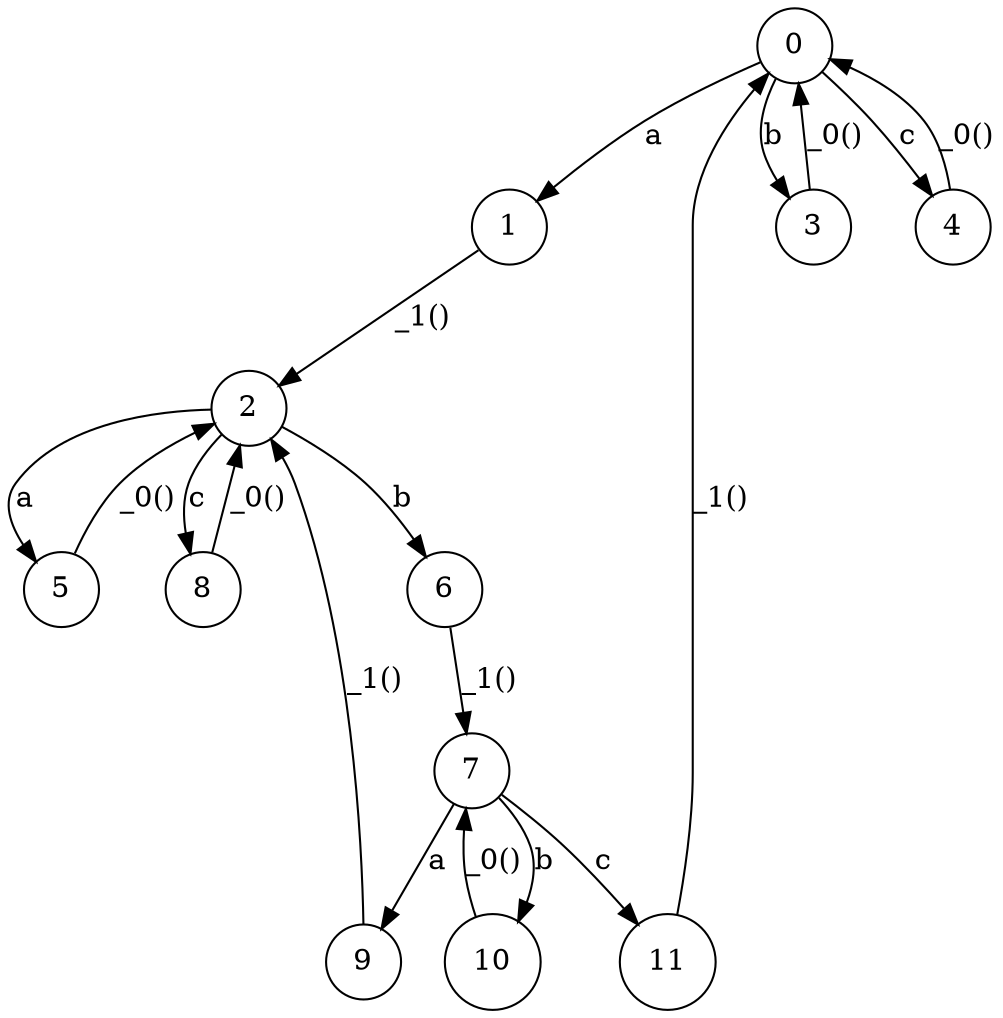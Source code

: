 digraph g {

	s0 [shape="circle" label="0"];
	s1 [shape="circle" label="1"];
	s2 [shape="circle" label="2"];
	s3 [shape="circle" label="3"];
	s4 [shape="circle" label="4"];
	s5 [shape="circle" label="5"];
	s6 [shape="circle" label="6"];
	s7 [shape="circle" label="7"];
	s8 [shape="circle" label="8"];
	s9 [shape="circle" label="9"];
	s10 [shape="circle" label="10"];
	s11 [shape="circle" label="11"];
	s0 -> s1 [label="a"];
	s0 -> s3 [label="b"];
	s0 -> s4 [label="c"];
	s1 -> s2 [label="_1()"];
	s2 -> s5 [label="a"];
	s2 -> s6 [label="b"];
	s2 -> s8 [label="c"];
	s3 -> s0 [label="_0()"];
	s4 -> s0 [label="_0()"];
	s5 -> s2 [label="_0()"];
	s6 -> s7 [label="_1()"];
	s7 -> s9 [label="a"];
	s7 -> s10 [label="b"];
	s7 -> s11 [label="c"];
	s8 -> s2 [label="_0()"];
	s9 -> s2 [label="_1()"];
	s10 -> s7 [label="_0()"];
	s11 -> s0 [label="_1()"];

}

